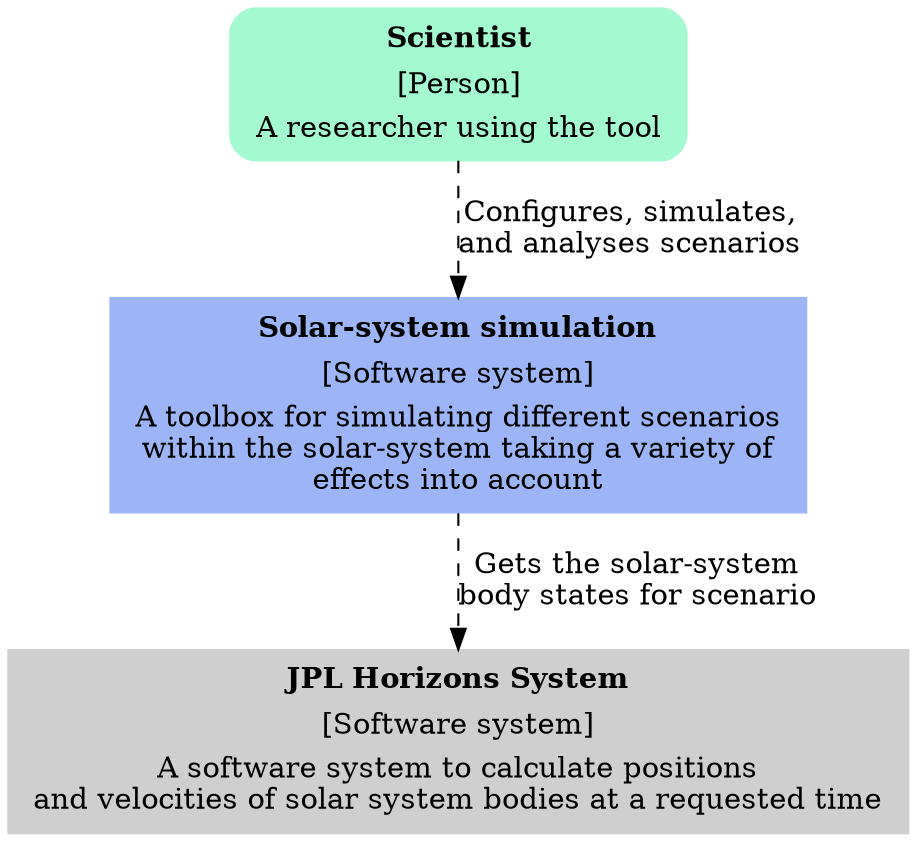 digraph iterative{
    rankdir="TB";
    dpi=300;
    edge [ style=dashed ];
    node[
        shape = rect
        style = "filled, rounded"
        color = "#a4fad0"
    ];
    user [
        label=<
            <table border="0" cellborder="0">
                <tr> <td><b>Scientist</b></td> </tr>
                <tr> <td>[Person]</td> </tr>
                <tr> <td>A researcher using the tool</td> </tr>
            </table>
        >
    ]
    node[
        shape = rect
        style = filled
        color = "#9db5f7"
    ];
    software [
        label=<
            <table border="0" cellborder="0">
                <tr> <td><b>Solar-system simulation</b></td> </tr>
                <tr> <td>[Software system]</td> </tr>
                <tr> <td>A toolbox for simulating different scenarios<br/>within the solar-system taking a variety of<br/>effects into account</td> </tr>
            </table>
        >
    ]
    node[
        shape = rect
        style = filled
        color = "#cfcfcf"
    ];
    horizons [
        label=<
            <table border="0" cellborder="0">
                <tr> <td><b>JPL Horizons System</b></td> </tr>
                <tr> <td>[Software system]</td> </tr>
                <tr> <td>A software system to calculate positions<br/>and velocities of solar system bodies at a requested time</td> </tr>
            </table>
        >
    ]
    user -> software [label="Configures, simulates,\nand analyses scenarios"]
    software -> horizons [label="Gets the solar-system\nbody states for scenario"]
}
